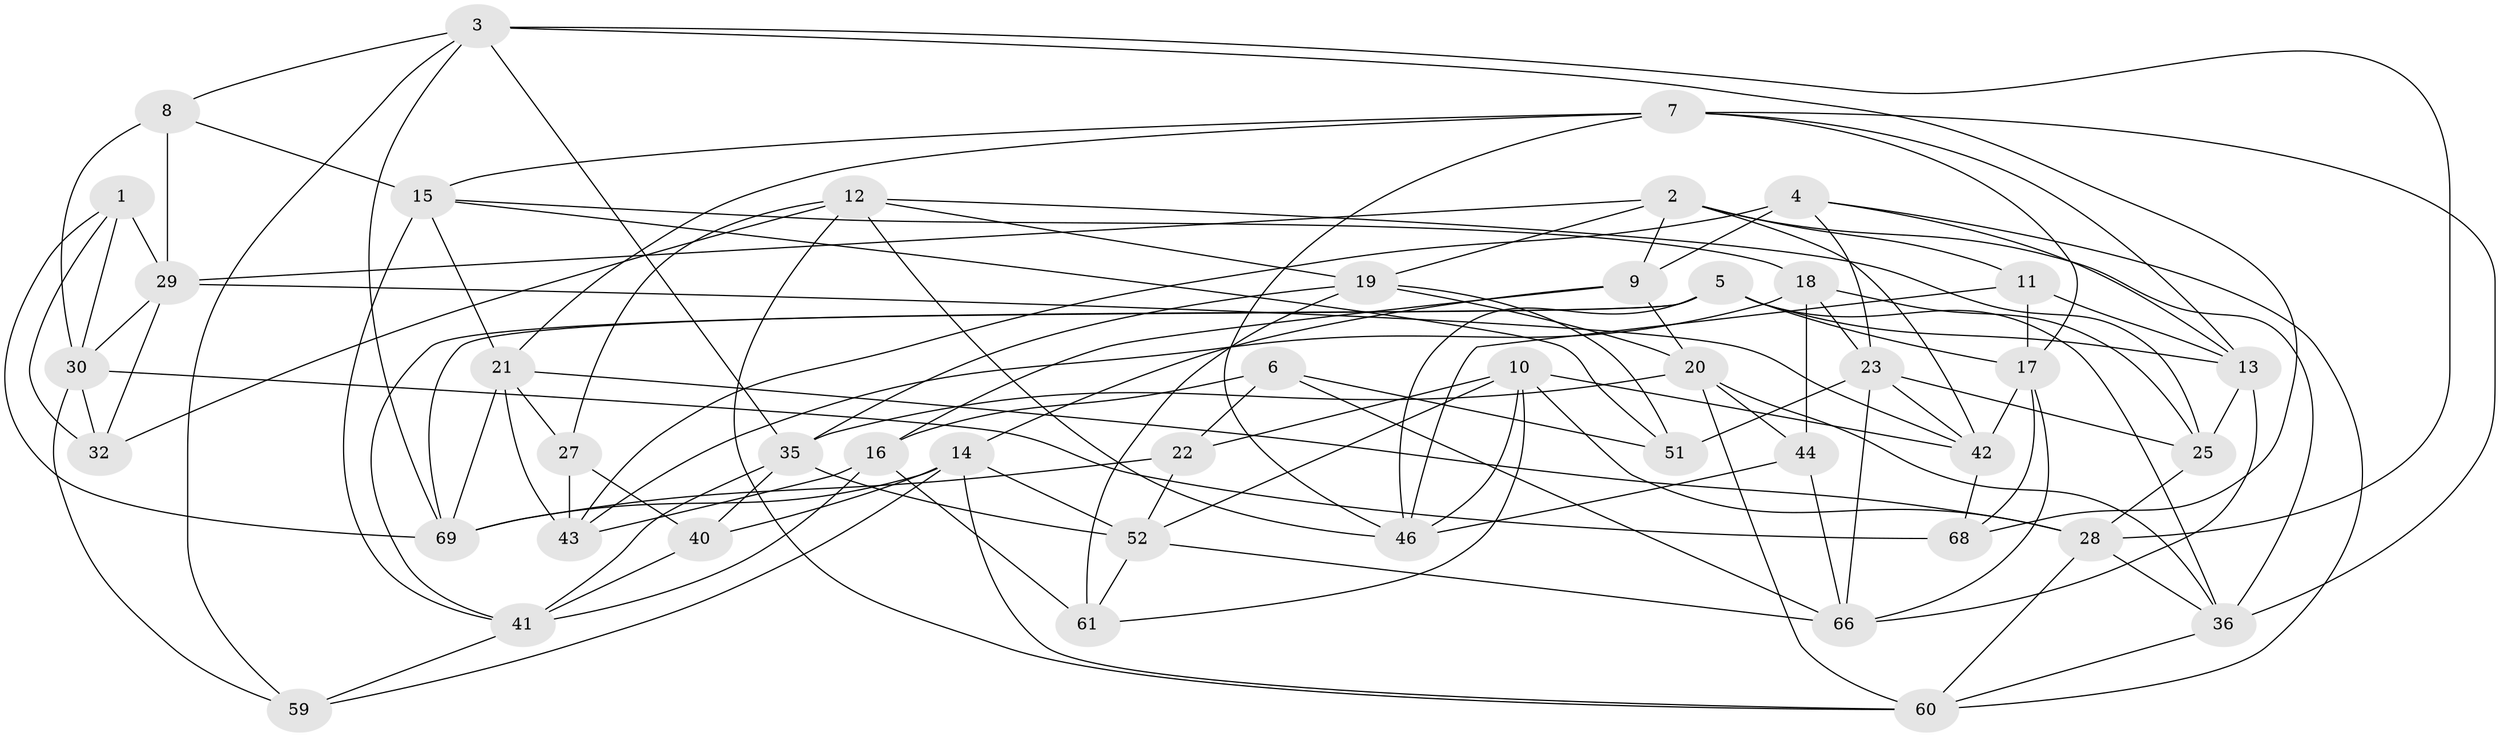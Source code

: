 // Generated by graph-tools (version 1.1) at 2025/52/02/27/25 19:52:28]
// undirected, 45 vertices, 119 edges
graph export_dot {
graph [start="1"]
  node [color=gray90,style=filled];
  1;
  2 [super="+34"];
  3 [super="+33"];
  4 [super="+50"];
  5 [super="+24"];
  6;
  7 [super="+73"];
  8;
  9 [super="+62"];
  10 [super="+75"];
  11;
  12 [super="+49"];
  13 [super="+45"];
  14 [super="+26"];
  15 [super="+74"];
  16 [super="+31"];
  17 [super="+55"];
  18 [super="+57"];
  19 [super="+54"];
  20 [super="+63"];
  21 [super="+72"];
  22;
  23 [super="+39"];
  25 [super="+71"];
  27;
  28 [super="+58"];
  29 [super="+38"];
  30 [super="+47"];
  32;
  35 [super="+48"];
  36 [super="+37"];
  40;
  41 [super="+64"];
  42 [super="+67"];
  43 [super="+65"];
  44;
  46 [super="+56"];
  51;
  52 [super="+53"];
  59;
  60 [super="+70"];
  61;
  66 [super="+77"];
  68;
  69 [super="+76"];
  1 -- 32;
  1 -- 29;
  1 -- 69;
  1 -- 30;
  2 -- 11;
  2 -- 9;
  2 -- 29;
  2 -- 19;
  2 -- 36;
  2 -- 42;
  3 -- 28;
  3 -- 59;
  3 -- 35;
  3 -- 8;
  3 -- 68;
  3 -- 69;
  4 -- 9 [weight=2];
  4 -- 13;
  4 -- 43;
  4 -- 60;
  4 -- 23;
  5 -- 36;
  5 -- 41;
  5 -- 69;
  5 -- 17;
  5 -- 46;
  5 -- 13;
  6 -- 22;
  6 -- 51;
  6 -- 16;
  6 -- 66;
  7 -- 13;
  7 -- 21;
  7 -- 17;
  7 -- 46;
  7 -- 36;
  7 -- 15;
  8 -- 15;
  8 -- 29;
  8 -- 30;
  9 -- 20;
  9 -- 16;
  9 -- 14;
  10 -- 61;
  10 -- 42;
  10 -- 22;
  10 -- 52;
  10 -- 28;
  10 -- 46;
  11 -- 46;
  11 -- 17;
  11 -- 13;
  12 -- 19;
  12 -- 46;
  12 -- 60;
  12 -- 32;
  12 -- 27;
  12 -- 25;
  13 -- 66;
  13 -- 25;
  14 -- 40;
  14 -- 59;
  14 -- 52;
  14 -- 69;
  14 -- 60;
  15 -- 51;
  15 -- 21;
  15 -- 41;
  15 -- 18;
  16 -- 43 [weight=2];
  16 -- 61;
  16 -- 41;
  17 -- 66;
  17 -- 68;
  17 -- 42;
  18 -- 44;
  18 -- 43;
  18 -- 25 [weight=2];
  18 -- 23;
  19 -- 61;
  19 -- 51;
  19 -- 35;
  19 -- 20;
  20 -- 44;
  20 -- 60;
  20 -- 36;
  20 -- 35;
  21 -- 43;
  21 -- 27;
  21 -- 28;
  21 -- 69;
  22 -- 52;
  22 -- 69;
  23 -- 25;
  23 -- 66;
  23 -- 51;
  23 -- 42;
  25 -- 28;
  27 -- 40;
  27 -- 43;
  28 -- 36;
  28 -- 60;
  29 -- 30;
  29 -- 32;
  29 -- 42;
  30 -- 59;
  30 -- 68;
  30 -- 32;
  35 -- 41;
  35 -- 40;
  35 -- 52;
  36 -- 60;
  40 -- 41;
  41 -- 59;
  42 -- 68;
  44 -- 66;
  44 -- 46;
  52 -- 61;
  52 -- 66;
}
